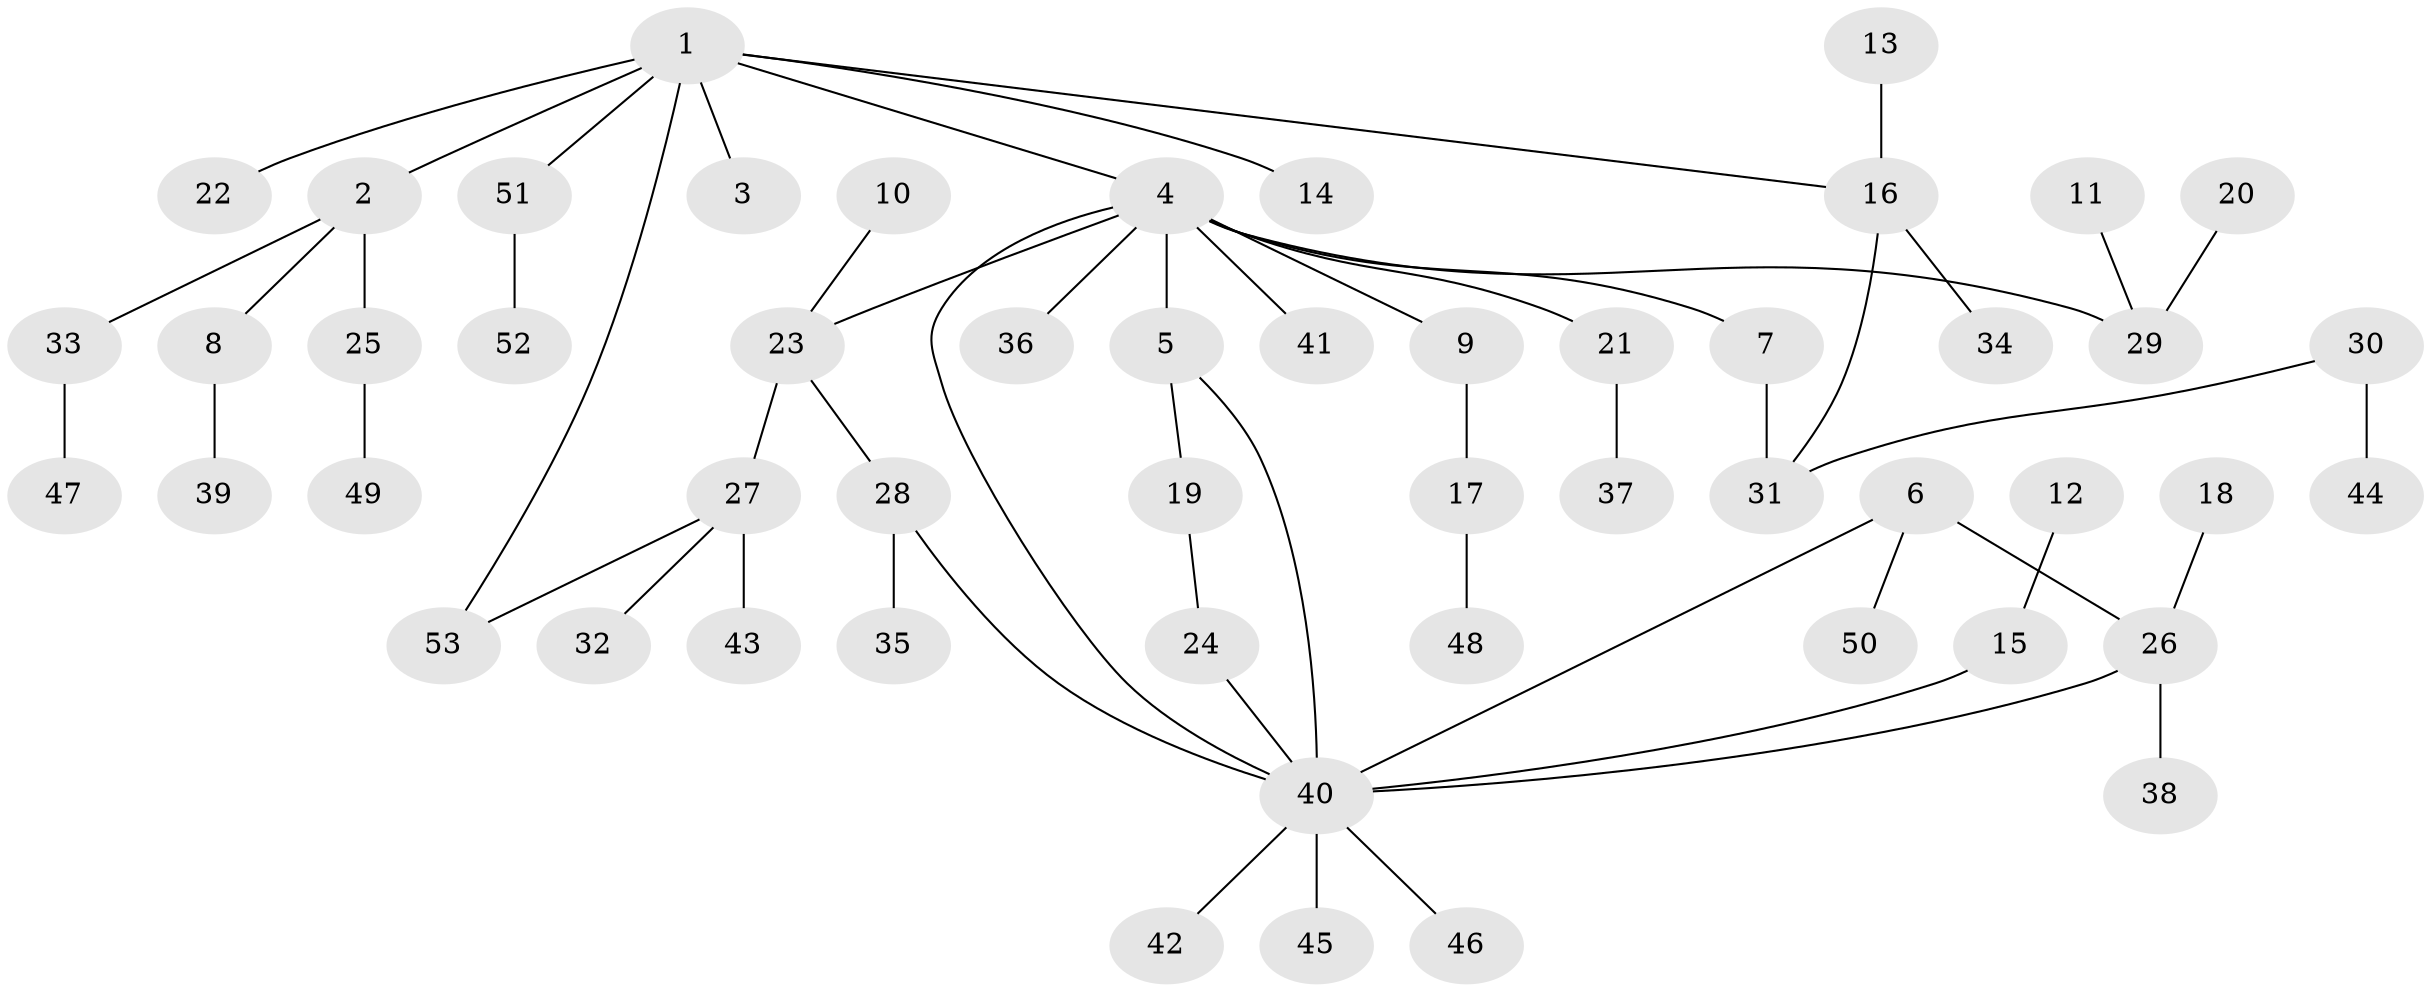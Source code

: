 // original degree distribution, {6: 0.02830188679245283, 4: 0.08490566037735849, 8: 0.009433962264150943, 2: 0.29245283018867924, 7: 0.009433962264150943, 3: 0.12264150943396226, 1: 0.4339622641509434, 5: 0.018867924528301886}
// Generated by graph-tools (version 1.1) at 2025/49/03/09/25 03:49:23]
// undirected, 53 vertices, 58 edges
graph export_dot {
graph [start="1"]
  node [color=gray90,style=filled];
  1;
  2;
  3;
  4;
  5;
  6;
  7;
  8;
  9;
  10;
  11;
  12;
  13;
  14;
  15;
  16;
  17;
  18;
  19;
  20;
  21;
  22;
  23;
  24;
  25;
  26;
  27;
  28;
  29;
  30;
  31;
  32;
  33;
  34;
  35;
  36;
  37;
  38;
  39;
  40;
  41;
  42;
  43;
  44;
  45;
  46;
  47;
  48;
  49;
  50;
  51;
  52;
  53;
  1 -- 2 [weight=1.0];
  1 -- 3 [weight=1.0];
  1 -- 4 [weight=1.0];
  1 -- 14 [weight=1.0];
  1 -- 16 [weight=1.0];
  1 -- 22 [weight=1.0];
  1 -- 51 [weight=1.0];
  1 -- 53 [weight=1.0];
  2 -- 8 [weight=1.0];
  2 -- 25 [weight=1.0];
  2 -- 33 [weight=1.0];
  4 -- 5 [weight=1.0];
  4 -- 7 [weight=1.0];
  4 -- 9 [weight=1.0];
  4 -- 21 [weight=1.0];
  4 -- 23 [weight=1.0];
  4 -- 29 [weight=1.0];
  4 -- 36 [weight=1.0];
  4 -- 40 [weight=1.0];
  4 -- 41 [weight=1.0];
  5 -- 19 [weight=1.0];
  5 -- 40 [weight=1.0];
  6 -- 26 [weight=1.0];
  6 -- 40 [weight=1.0];
  6 -- 50 [weight=1.0];
  7 -- 31 [weight=1.0];
  8 -- 39 [weight=1.0];
  9 -- 17 [weight=1.0];
  10 -- 23 [weight=1.0];
  11 -- 29 [weight=1.0];
  12 -- 15 [weight=1.0];
  13 -- 16 [weight=1.0];
  15 -- 40 [weight=1.0];
  16 -- 31 [weight=1.0];
  16 -- 34 [weight=1.0];
  17 -- 48 [weight=1.0];
  18 -- 26 [weight=1.0];
  19 -- 24 [weight=1.0];
  20 -- 29 [weight=1.0];
  21 -- 37 [weight=1.0];
  23 -- 27 [weight=2.0];
  23 -- 28 [weight=1.0];
  24 -- 40 [weight=1.0];
  25 -- 49 [weight=1.0];
  26 -- 38 [weight=1.0];
  26 -- 40 [weight=1.0];
  27 -- 32 [weight=1.0];
  27 -- 43 [weight=1.0];
  27 -- 53 [weight=1.0];
  28 -- 35 [weight=1.0];
  28 -- 40 [weight=1.0];
  30 -- 31 [weight=1.0];
  30 -- 44 [weight=2.0];
  33 -- 47 [weight=1.0];
  40 -- 42 [weight=1.0];
  40 -- 45 [weight=1.0];
  40 -- 46 [weight=1.0];
  51 -- 52 [weight=1.0];
}
